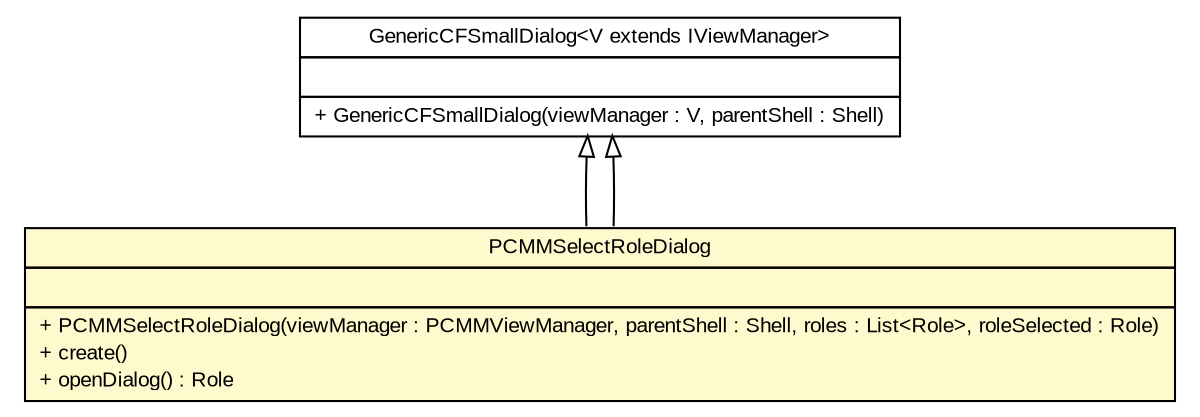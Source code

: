 #!/usr/local/bin/dot
#
# Class diagram 
# Generated by UMLGraph version R5_6-24-gf6e263 (http://www.umlgraph.org/)
#

digraph G {
	edge [fontname="arial",fontsize=10,labelfontname="arial",labelfontsize=10];
	node [fontname="arial",fontsize=10,shape=plaintext];
	nodesep=0.25;
	ranksep=0.5;
	// gov.sandia.cf.parts.dialogs.GenericCFSmallDialog<V extends gov.sandia.cf.parts.ui.IViewManager>
	c303692 [label=<<table title="gov.sandia.cf.parts.dialogs.GenericCFSmallDialog" border="0" cellborder="1" cellspacing="0" cellpadding="2" port="p" href="../../dialogs/GenericCFSmallDialog.html">
		<tr><td><table border="0" cellspacing="0" cellpadding="1">
<tr><td align="center" balign="center"> GenericCFSmallDialog&lt;V extends IViewManager&gt; </td></tr>
		</table></td></tr>
		<tr><td><table border="0" cellspacing="0" cellpadding="1">
<tr><td align="left" balign="left">  </td></tr>
		</table></td></tr>
		<tr><td><table border="0" cellspacing="0" cellpadding="1">
<tr><td align="left" balign="left"> + GenericCFSmallDialog(viewManager : V, parentShell : Shell) </td></tr>
		</table></td></tr>
		</table>>, URL="../../dialogs/GenericCFSmallDialog.html", fontname="arial", fontcolor="black", fontsize=10.0];
	// gov.sandia.cf.parts.ui.pcmm.PCMMSelectRoleDialog
	c303785 [label=<<table title="gov.sandia.cf.parts.ui.pcmm.PCMMSelectRoleDialog" border="0" cellborder="1" cellspacing="0" cellpadding="2" port="p" bgcolor="lemonChiffon" href="./PCMMSelectRoleDialog.html">
		<tr><td><table border="0" cellspacing="0" cellpadding="1">
<tr><td align="center" balign="center"> PCMMSelectRoleDialog </td></tr>
		</table></td></tr>
		<tr><td><table border="0" cellspacing="0" cellpadding="1">
<tr><td align="left" balign="left">  </td></tr>
		</table></td></tr>
		<tr><td><table border="0" cellspacing="0" cellpadding="1">
<tr><td align="left" balign="left"> + PCMMSelectRoleDialog(viewManager : PCMMViewManager, parentShell : Shell, roles : List&lt;Role&gt;, roleSelected : Role) </td></tr>
<tr><td align="left" balign="left"> + create() </td></tr>
<tr><td align="left" balign="left"> + openDialog() : Role </td></tr>
		</table></td></tr>
		</table>>, URL="./PCMMSelectRoleDialog.html", fontname="arial", fontcolor="black", fontsize=10.0];
	//gov.sandia.cf.parts.ui.pcmm.PCMMSelectRoleDialog extends gov.sandia.cf.parts.dialogs.GenericCFSmallDialog<gov.sandia.cf.parts.ui.pcmm.PCMMViewManager>
	c303692:p -> c303785:p [dir=back,arrowtail=empty];
	//gov.sandia.cf.parts.ui.pcmm.PCMMSelectRoleDialog extends gov.sandia.cf.parts.dialogs.GenericCFSmallDialog<gov.sandia.cf.parts.ui.pcmm.PCMMViewManager>
	c303692:p -> c303785:p [dir=back,arrowtail=empty];
}

